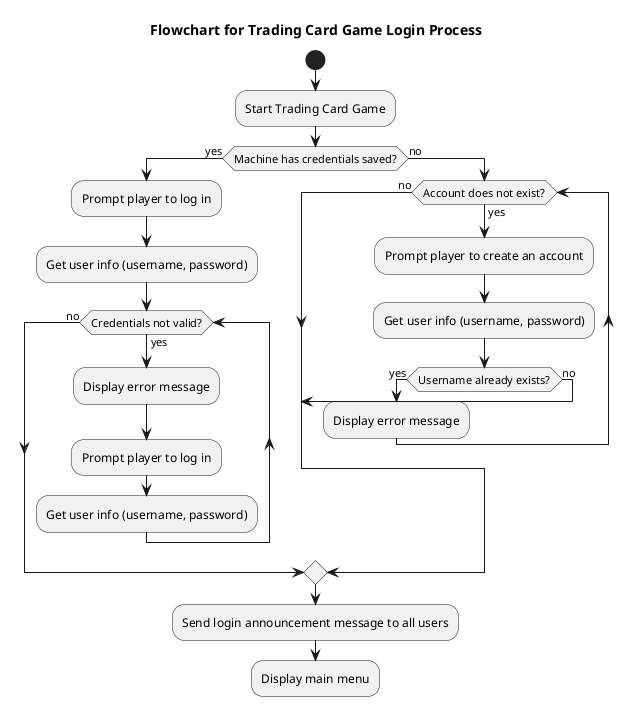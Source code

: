@startuml FlowChart
title Flowchart for Trading Card Game Login Process

start
:Start Trading Card Game;
if (Machine has credentials saved?) then (yes)
    :Prompt player to log in;
    :Get user info (username, password);
    while (Credentials not valid?) is (yes)
        :Display error message;
        :Prompt player to log in;
        :Get user info (username, password);
    endwhile (no)
else (no)
    while (Account does not exist?) is (yes)
        :Prompt player to create an account;
        :Get user info (username, password);
        if (Username already exists?) then (yes)
            :Display error message;
        else (no)
            break;
        endif
    endwhile (no)
endif

:Send login announcement message to all users;

:Display main menu;

@enduml